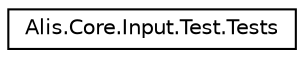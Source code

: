 digraph "Graphical Class Hierarchy"
{
 // LATEX_PDF_SIZE
  edge [fontname="Helvetica",fontsize="10",labelfontname="Helvetica",labelfontsize="10"];
  node [fontname="Helvetica",fontsize="10",shape=record];
  rankdir="LR";
  Node0 [label="Alis.Core.Input.Test.Tests",height=0.2,width=0.4,color="black", fillcolor="white", style="filled",URL="$class_alis_1_1_core_1_1_input_1_1_test_1_1_tests.html",tooltip="The tests class"];
}
